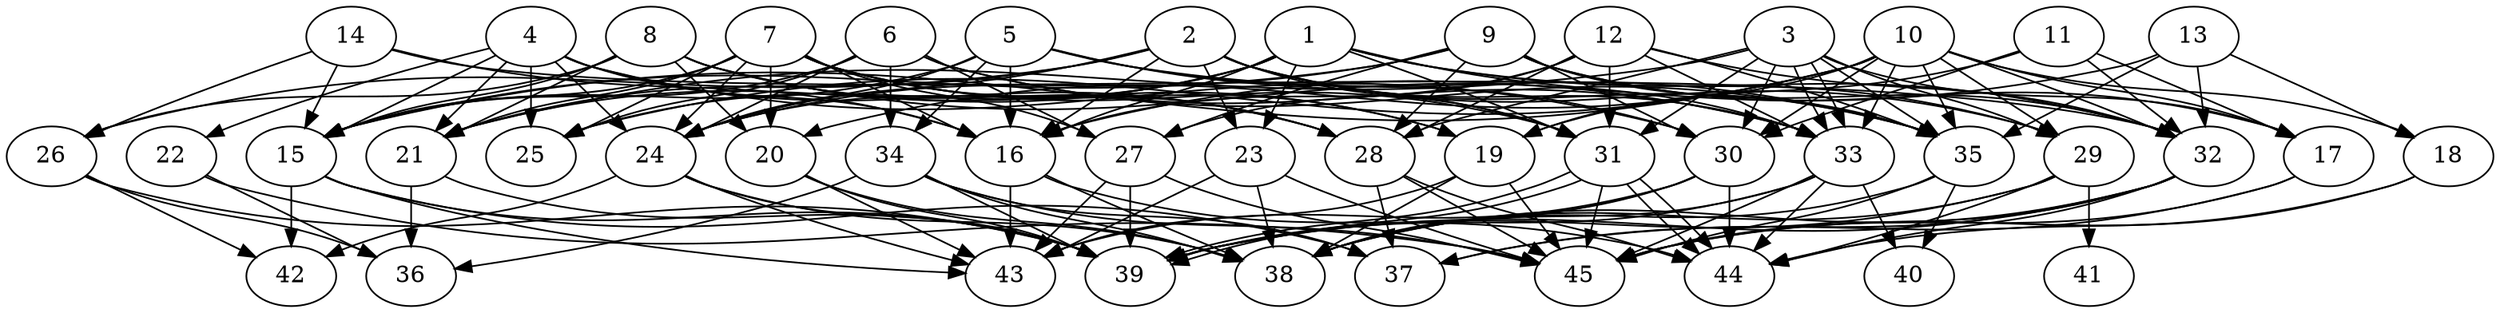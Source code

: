 // DAG automatically generated by daggen at Tue Aug  6 16:31:44 2019
// ./daggen --dot -n 45 --ccr 0.4 --fat 0.8 --regular 0.5 --density 0.6 --mindata 5242880 --maxdata 52428800 
digraph G {
  1 [size="51637760", alpha="0.12", expect_size="20655104"] 
  1 -> 16 [size ="20655104"]
  1 -> 21 [size ="20655104"]
  1 -> 23 [size ="20655104"]
  1 -> 24 [size ="20655104"]
  1 -> 25 [size ="20655104"]
  1 -> 29 [size ="20655104"]
  1 -> 31 [size ="20655104"]
  1 -> 32 [size ="20655104"]
  1 -> 33 [size ="20655104"]
  2 [size="82864640", alpha="0.01", expect_size="33145856"] 
  2 -> 16 [size ="33145856"]
  2 -> 21 [size ="33145856"]
  2 -> 23 [size ="33145856"]
  2 -> 24 [size ="33145856"]
  2 -> 26 [size ="33145856"]
  2 -> 29 [size ="33145856"]
  2 -> 31 [size ="33145856"]
  2 -> 33 [size ="33145856"]
  2 -> 35 [size ="33145856"]
  3 [size="123253760", alpha="0.03", expect_size="49301504"] 
  3 -> 17 [size ="49301504"]
  3 -> 21 [size ="49301504"]
  3 -> 28 [size ="49301504"]
  3 -> 29 [size ="49301504"]
  3 -> 30 [size ="49301504"]
  3 -> 31 [size ="49301504"]
  3 -> 33 [size ="49301504"]
  3 -> 33 [size ="49301504"]
  3 -> 35 [size ="49301504"]
  4 [size="103628800", alpha="0.16", expect_size="41451520"] 
  4 -> 15 [size ="41451520"]
  4 -> 16 [size ="41451520"]
  4 -> 21 [size ="41451520"]
  4 -> 22 [size ="41451520"]
  4 -> 24 [size ="41451520"]
  4 -> 25 [size ="41451520"]
  4 -> 28 [size ="41451520"]
  4 -> 30 [size ="41451520"]
  5 [size="44380160", alpha="0.12", expect_size="17752064"] 
  5 -> 15 [size ="17752064"]
  5 -> 16 [size ="17752064"]
  5 -> 24 [size ="17752064"]
  5 -> 30 [size ="17752064"]
  5 -> 31 [size ="17752064"]
  5 -> 34 [size ="17752064"]
  5 -> 35 [size ="17752064"]
  6 [size="100085760", alpha="0.20", expect_size="40034304"] 
  6 -> 15 [size ="40034304"]
  6 -> 24 [size ="40034304"]
  6 -> 25 [size ="40034304"]
  6 -> 27 [size ="40034304"]
  6 -> 33 [size ="40034304"]
  6 -> 34 [size ="40034304"]
  6 -> 35 [size ="40034304"]
  7 [size="59489280", alpha="0.08", expect_size="23795712"] 
  7 -> 15 [size ="23795712"]
  7 -> 16 [size ="23795712"]
  7 -> 19 [size ="23795712"]
  7 -> 20 [size ="23795712"]
  7 -> 21 [size ="23795712"]
  7 -> 24 [size ="23795712"]
  7 -> 25 [size ="23795712"]
  7 -> 27 [size ="23795712"]
  7 -> 28 [size ="23795712"]
  7 -> 31 [size ="23795712"]
  8 [size="13283840", alpha="0.01", expect_size="5313536"] 
  8 -> 15 [size ="5313536"]
  8 -> 19 [size ="5313536"]
  8 -> 20 [size ="5313536"]
  8 -> 21 [size ="5313536"]
  8 -> 26 [size ="5313536"]
  8 -> 28 [size ="5313536"]
  8 -> 33 [size ="5313536"]
  9 [size="31257600", alpha="0.15", expect_size="12503040"] 
  9 -> 15 [size ="12503040"]
  9 -> 17 [size ="12503040"]
  9 -> 24 [size ="12503040"]
  9 -> 27 [size ="12503040"]
  9 -> 28 [size ="12503040"]
  9 -> 30 [size ="12503040"]
  9 -> 32 [size ="12503040"]
  9 -> 35 [size ="12503040"]
  10 [size="19985920", alpha="0.05", expect_size="7994368"] 
  10 -> 15 [size ="7994368"]
  10 -> 17 [size ="7994368"]
  10 -> 18 [size ="7994368"]
  10 -> 19 [size ="7994368"]
  10 -> 20 [size ="7994368"]
  10 -> 25 [size ="7994368"]
  10 -> 29 [size ="7994368"]
  10 -> 30 [size ="7994368"]
  10 -> 32 [size ="7994368"]
  10 -> 33 [size ="7994368"]
  10 -> 35 [size ="7994368"]
  11 [size="115345920", alpha="0.15", expect_size="46138368"] 
  11 -> 17 [size ="46138368"]
  11 -> 19 [size ="46138368"]
  11 -> 30 [size ="46138368"]
  11 -> 32 [size ="46138368"]
  12 [size="65789440", alpha="0.13", expect_size="26315776"] 
  12 -> 16 [size ="26315776"]
  12 -> 27 [size ="26315776"]
  12 -> 28 [size ="26315776"]
  12 -> 31 [size ="26315776"]
  12 -> 32 [size ="26315776"]
  12 -> 33 [size ="26315776"]
  12 -> 35 [size ="26315776"]
  13 [size="71116800", alpha="0.06", expect_size="28446720"] 
  13 -> 16 [size ="28446720"]
  13 -> 18 [size ="28446720"]
  13 -> 32 [size ="28446720"]
  13 -> 35 [size ="28446720"]
  14 [size="90752000", alpha="0.12", expect_size="36300800"] 
  14 -> 15 [size ="36300800"]
  14 -> 16 [size ="36300800"]
  14 -> 26 [size ="36300800"]
  14 -> 32 [size ="36300800"]
  15 [size="64911360", alpha="0.15", expect_size="25964544"] 
  15 -> 37 [size ="25964544"]
  15 -> 39 [size ="25964544"]
  15 -> 42 [size ="25964544"]
  15 -> 43 [size ="25964544"]
  16 [size="17039360", alpha="0.03", expect_size="6815744"] 
  16 -> 38 [size ="6815744"]
  16 -> 43 [size ="6815744"]
  16 -> 44 [size ="6815744"]
  17 [size="16698880", alpha="0.01", expect_size="6679552"] 
  17 -> 37 [size ="6679552"]
  17 -> 45 [size ="6679552"]
  18 [size="66444800", alpha="0.03", expect_size="26577920"] 
  18 -> 44 [size ="26577920"]
  18 -> 45 [size ="26577920"]
  19 [size="72363520", alpha="0.07", expect_size="28945408"] 
  19 -> 38 [size ="28945408"]
  19 -> 43 [size ="28945408"]
  19 -> 45 [size ="28945408"]
  20 [size="40642560", alpha="0.15", expect_size="16257024"] 
  20 -> 38 [size ="16257024"]
  20 -> 39 [size ="16257024"]
  20 -> 43 [size ="16257024"]
  21 [size="72814080", alpha="0.09", expect_size="29125632"] 
  21 -> 36 [size ="29125632"]
  21 -> 39 [size ="29125632"]
  22 [size="40821760", alpha="0.15", expect_size="16328704"] 
  22 -> 36 [size ="16328704"]
  22 -> 45 [size ="16328704"]
  23 [size="115194880", alpha="0.00", expect_size="46077952"] 
  23 -> 38 [size ="46077952"]
  23 -> 43 [size ="46077952"]
  23 -> 45 [size ="46077952"]
  24 [size="30318080", alpha="0.01", expect_size="12127232"] 
  24 -> 38 [size ="12127232"]
  24 -> 39 [size ="12127232"]
  24 -> 42 [size ="12127232"]
  24 -> 43 [size ="12127232"]
  25 [size="99164160", alpha="0.06", expect_size="39665664"] 
  26 [size="68695040", alpha="0.07", expect_size="27478016"] 
  26 -> 36 [size ="27478016"]
  26 -> 39 [size ="27478016"]
  26 -> 42 [size ="27478016"]
  27 [size="84469760", alpha="0.15", expect_size="33787904"] 
  27 -> 39 [size ="33787904"]
  27 -> 43 [size ="33787904"]
  27 -> 45 [size ="33787904"]
  28 [size="92259840", alpha="0.03", expect_size="36903936"] 
  28 -> 37 [size ="36903936"]
  28 -> 44 [size ="36903936"]
  28 -> 45 [size ="36903936"]
  29 [size="107074560", alpha="0.15", expect_size="42829824"] 
  29 -> 38 [size ="42829824"]
  29 -> 39 [size ="42829824"]
  29 -> 41 [size ="42829824"]
  29 -> 44 [size ="42829824"]
  30 [size="28111360", alpha="0.07", expect_size="11244544"] 
  30 -> 38 [size ="11244544"]
  30 -> 39 [size ="11244544"]
  30 -> 43 [size ="11244544"]
  30 -> 44 [size ="11244544"]
  31 [size="114088960", alpha="0.17", expect_size="45635584"] 
  31 -> 39 [size ="45635584"]
  31 -> 39 [size ="45635584"]
  31 -> 44 [size ="45635584"]
  31 -> 44 [size ="45635584"]
  31 -> 45 [size ="45635584"]
  32 [size="49646080", alpha="0.16", expect_size="19858432"] 
  32 -> 37 [size ="19858432"]
  32 -> 38 [size ="19858432"]
  32 -> 39 [size ="19858432"]
  32 -> 44 [size ="19858432"]
  32 -> 45 [size ="19858432"]
  33 [size="22502400", alpha="0.05", expect_size="9000960"] 
  33 -> 38 [size ="9000960"]
  33 -> 39 [size ="9000960"]
  33 -> 40 [size ="9000960"]
  33 -> 44 [size ="9000960"]
  33 -> 45 [size ="9000960"]
  34 [size="24847360", alpha="0.06", expect_size="9938944"] 
  34 -> 36 [size ="9938944"]
  34 -> 37 [size ="9938944"]
  34 -> 38 [size ="9938944"]
  34 -> 39 [size ="9938944"]
  34 -> 45 [size ="9938944"]
  35 [size="29237760", alpha="0.17", expect_size="11695104"] 
  35 -> 38 [size ="11695104"]
  35 -> 40 [size ="11695104"]
  35 -> 45 [size ="11695104"]
  36 [size="66949120", alpha="0.08", expect_size="26779648"] 
  37 [size="106992640", alpha="0.00", expect_size="42797056"] 
  38 [size="77795840", alpha="0.01", expect_size="31118336"] 
  39 [size="97495040", alpha="0.12", expect_size="38998016"] 
  40 [size="66280960", alpha="0.08", expect_size="26512384"] 
  41 [size="108994560", alpha="0.13", expect_size="43597824"] 
  42 [size="91950080", alpha="0.04", expect_size="36780032"] 
  43 [size="67829760", alpha="0.11", expect_size="27131904"] 
  44 [size="94645760", alpha="0.02", expect_size="37858304"] 
  45 [size="14108160", alpha="0.07", expect_size="5643264"] 
}
